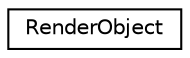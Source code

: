 digraph "Graphical Class Hierarchy"
{
  edge [fontname="Helvetica",fontsize="10",labelfontname="Helvetica",labelfontsize="10"];
  node [fontname="Helvetica",fontsize="10",shape=record];
  rankdir="LR";
  Node0 [label="RenderObject",height=0.2,width=0.4,color="black", fillcolor="white", style="filled",URL="$class_render_object.html"];
}
